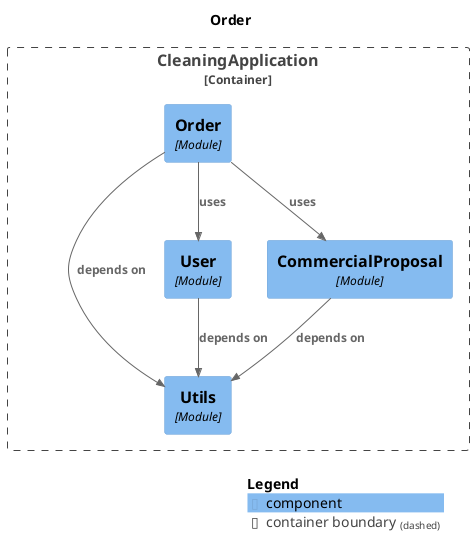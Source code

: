@startuml
set separator none
title Order

top to bottom direction

!include <C4/C4>
!include <C4/C4_Context>
!include <C4/C4_Component>

Container_Boundary("CleaningApplication.CleaningApplication_boundary", "CleaningApplication", $tags="") {
  Component(CleaningApplication.CleaningApplication.Utils, "Utils", $techn="Module", $descr="", $tags="", $link="")
  Component(CleaningApplication.CleaningApplication.User, "User", $techn="Module", $descr="", $tags="", $link="")
  Component(CleaningApplication.CleaningApplication.CommercialProposal, "CommercialProposal", $techn="Module", $descr="", $tags="", $link="")
  Component(CleaningApplication.CleaningApplication.Order, "Order", $techn="Module", $descr="", $tags="", $link="")
}

Rel(CleaningApplication.CleaningApplication.User, CleaningApplication.CleaningApplication.Utils, "depends on", $techn="", $tags="", $link="")
Rel(CleaningApplication.CleaningApplication.CommercialProposal, CleaningApplication.CleaningApplication.Utils, "depends on", $techn="", $tags="", $link="")
Rel(CleaningApplication.CleaningApplication.Order, CleaningApplication.CleaningApplication.Utils, "depends on", $techn="", $tags="", $link="")
Rel(CleaningApplication.CleaningApplication.Order, CleaningApplication.CleaningApplication.User, "uses", $techn="", $tags="", $link="")
Rel(CleaningApplication.CleaningApplication.Order, CleaningApplication.CleaningApplication.CommercialProposal, "uses", $techn="", $tags="", $link="")

SHOW_LEGEND(true)
@enduml